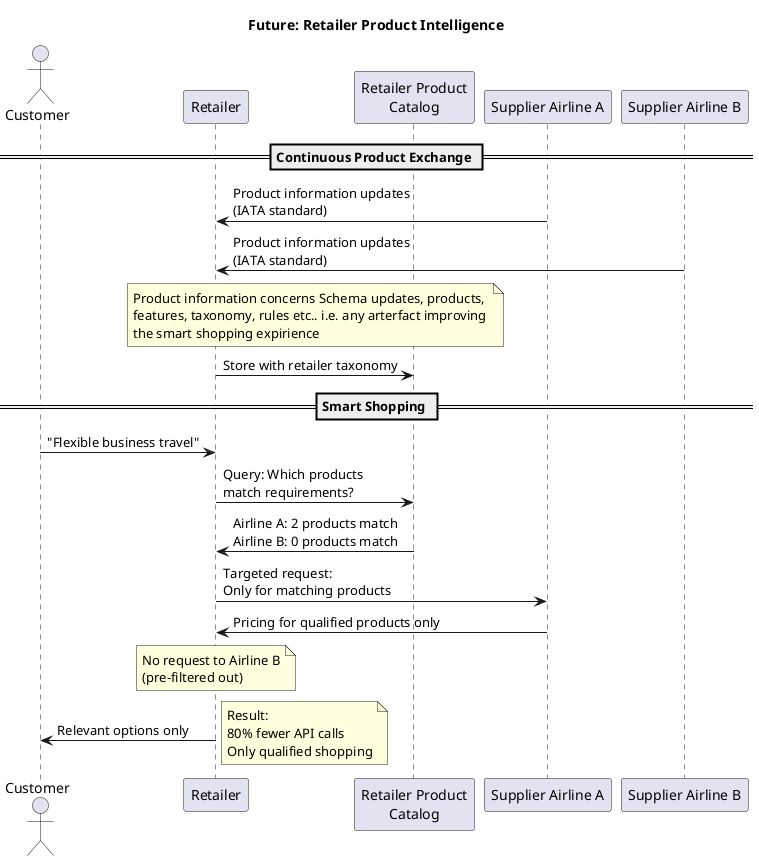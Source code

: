
@startuml distributed_product_intelligence
' !theme plain
title Future: Retailer Product Intelligence

actor Customer
participant "Retailer" as Retailer
participant "Retailer Product\nCatalog" as PK
participant "Supplier Airline A" as A1
participant "Supplier Airline B" as A2

== Continuous Product Exchange ==
A1 -> Retailer : Product information updates\n(IATA standard)
A2 -> Retailer : Product information updates\n(IATA standard)
note over Retailer,  PK
Product information concerns Schema updates, products, 
features, taxonomy, rules etc.. i.e. any arterfact improving
the smart shopping expirience
end note
Retailer -> PK : Store with retailer taxonomy

== Smart Shopping ==
Customer -> Retailer : "Flexible business travel"

Retailer -> PK : Query: Which products\nmatch requirements?
PK -> Retailer : Airline A: 2 products match\nAirline B: 0 products match

Retailer -> A1 : Targeted request:\nOnly for matching products
A1 -> Retailer : Pricing for qualified products only

note over Retailer : No request to Airline B\n(pre-filtered out)

Retailer -> Customer : Relevant options only

note right : Result:\n80% fewer API calls\nOnly qualified shopping
@enduml